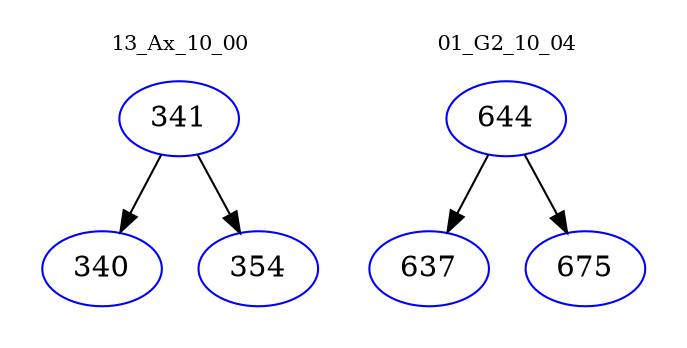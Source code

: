 digraph{
subgraph cluster_0 {
color = white
label = "13_Ax_10_00";
fontsize=10;
T0_341 [label="341", color="blue"]
T0_341 -> T0_340 [color="black"]
T0_340 [label="340", color="blue"]
T0_341 -> T0_354 [color="black"]
T0_354 [label="354", color="blue"]
}
subgraph cluster_1 {
color = white
label = "01_G2_10_04";
fontsize=10;
T1_644 [label="644", color="blue"]
T1_644 -> T1_637 [color="black"]
T1_637 [label="637", color="blue"]
T1_644 -> T1_675 [color="black"]
T1_675 [label="675", color="blue"]
}
}
